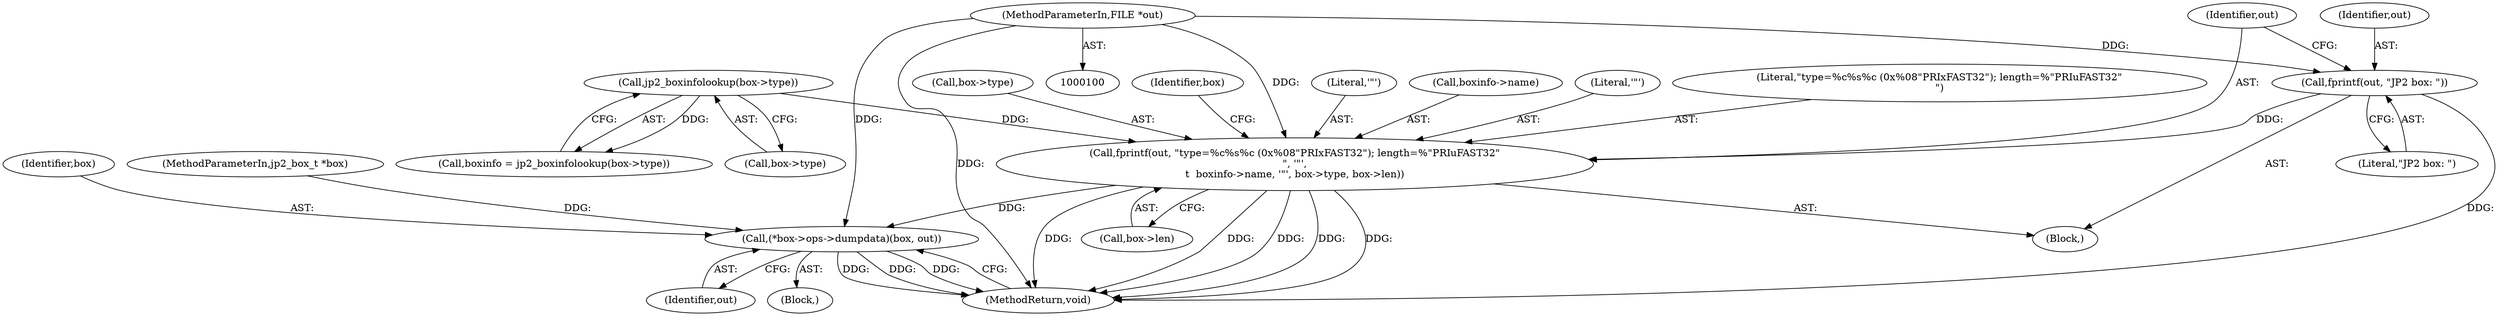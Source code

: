 digraph "0_jasper_bdfe95a6e81ffb4b2fad31a76b57943695beed20@API" {
"1000116" [label="(Call,fprintf(out, \"type=%c%s%c (0x%08\"PRIxFAST32\"); length=%\"PRIuFAST32\"\n\", '\"',\n\t  boxinfo->name, '\"', box->type, box->len))"];
"1000113" [label="(Call,fprintf(out, \"JP2 box: \"))"];
"1000102" [label="(MethodParameterIn,FILE *out)"];
"1000107" [label="(Call,jp2_boxinfolookup(box->type))"];
"1000137" [label="(Call,(*box->ops->dumpdata)(box, out))"];
"1000139" [label="(Identifier,out)"];
"1000137" [label="(Call,(*box->ops->dumpdata)(box, out))"];
"1000117" [label="(Identifier,out)"];
"1000140" [label="(MethodReturn,void)"];
"1000113" [label="(Call,fprintf(out, \"JP2 box: \"))"];
"1000120" [label="(Call,boxinfo->name)"];
"1000119" [label="(Literal,'\"')"];
"1000118" [label="(Literal,\"type=%c%s%c (0x%08\"PRIxFAST32\"); length=%\"PRIuFAST32\"\n\")"];
"1000136" [label="(Block,)"];
"1000138" [label="(Identifier,box)"];
"1000108" [label="(Call,box->type)"];
"1000101" [label="(MethodParameterIn,jp2_box_t *box)"];
"1000124" [label="(Call,box->type)"];
"1000133" [label="(Identifier,box)"];
"1000107" [label="(Call,jp2_boxinfolookup(box->type))"];
"1000127" [label="(Call,box->len)"];
"1000103" [label="(Block,)"];
"1000102" [label="(MethodParameterIn,FILE *out)"];
"1000116" [label="(Call,fprintf(out, \"type=%c%s%c (0x%08\"PRIxFAST32\"); length=%\"PRIuFAST32\"\n\", '\"',\n\t  boxinfo->name, '\"', box->type, box->len))"];
"1000115" [label="(Literal,\"JP2 box: \")"];
"1000114" [label="(Identifier,out)"];
"1000105" [label="(Call,boxinfo = jp2_boxinfolookup(box->type))"];
"1000123" [label="(Literal,'\"')"];
"1000116" -> "1000103"  [label="AST: "];
"1000116" -> "1000127"  [label="CFG: "];
"1000117" -> "1000116"  [label="AST: "];
"1000118" -> "1000116"  [label="AST: "];
"1000119" -> "1000116"  [label="AST: "];
"1000120" -> "1000116"  [label="AST: "];
"1000123" -> "1000116"  [label="AST: "];
"1000124" -> "1000116"  [label="AST: "];
"1000127" -> "1000116"  [label="AST: "];
"1000133" -> "1000116"  [label="CFG: "];
"1000116" -> "1000140"  [label="DDG: "];
"1000116" -> "1000140"  [label="DDG: "];
"1000116" -> "1000140"  [label="DDG: "];
"1000116" -> "1000140"  [label="DDG: "];
"1000116" -> "1000140"  [label="DDG: "];
"1000113" -> "1000116"  [label="DDG: "];
"1000102" -> "1000116"  [label="DDG: "];
"1000107" -> "1000116"  [label="DDG: "];
"1000116" -> "1000137"  [label="DDG: "];
"1000113" -> "1000103"  [label="AST: "];
"1000113" -> "1000115"  [label="CFG: "];
"1000114" -> "1000113"  [label="AST: "];
"1000115" -> "1000113"  [label="AST: "];
"1000117" -> "1000113"  [label="CFG: "];
"1000113" -> "1000140"  [label="DDG: "];
"1000102" -> "1000113"  [label="DDG: "];
"1000102" -> "1000100"  [label="AST: "];
"1000102" -> "1000140"  [label="DDG: "];
"1000102" -> "1000137"  [label="DDG: "];
"1000107" -> "1000105"  [label="AST: "];
"1000107" -> "1000108"  [label="CFG: "];
"1000108" -> "1000107"  [label="AST: "];
"1000105" -> "1000107"  [label="CFG: "];
"1000107" -> "1000105"  [label="DDG: "];
"1000137" -> "1000136"  [label="AST: "];
"1000137" -> "1000139"  [label="CFG: "];
"1000138" -> "1000137"  [label="AST: "];
"1000139" -> "1000137"  [label="AST: "];
"1000140" -> "1000137"  [label="CFG: "];
"1000137" -> "1000140"  [label="DDG: "];
"1000137" -> "1000140"  [label="DDG: "];
"1000137" -> "1000140"  [label="DDG: "];
"1000101" -> "1000137"  [label="DDG: "];
}
